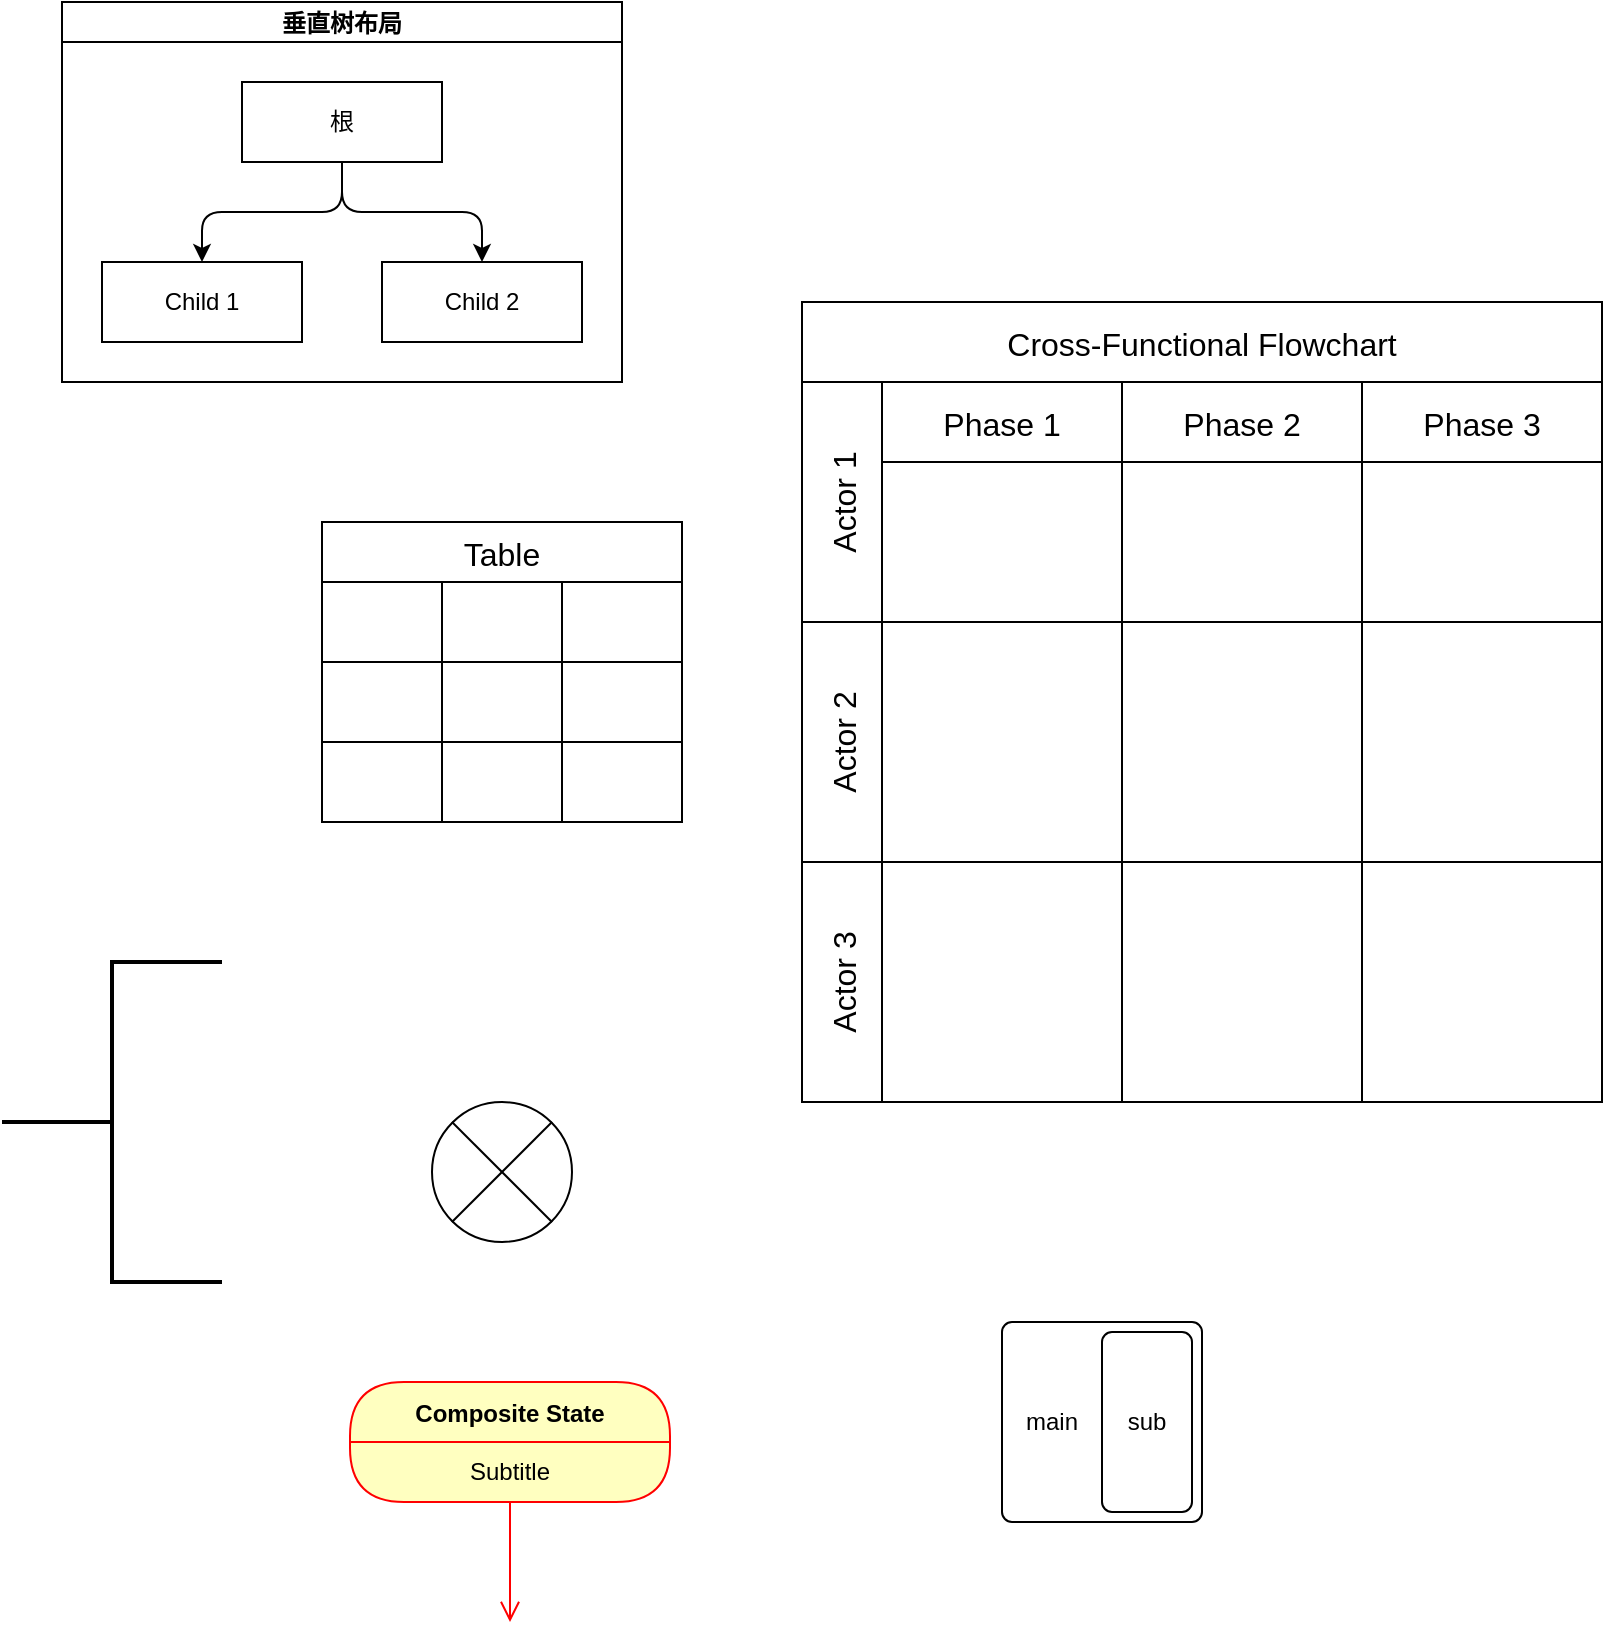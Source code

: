 <mxfile version="24.2.2" type="github">
  <diagram name="第 1 页" id="y74rL2vR_3r3dd6qTDOM">
    <mxGraphModel dx="1221" dy="725" grid="1" gridSize="10" guides="1" tooltips="1" connect="1" arrows="1" fold="1" page="1" pageScale="1" pageWidth="827" pageHeight="1169" math="0" shadow="0">
      <root>
        <mxCell id="0" />
        <mxCell id="1" parent="0" />
        <mxCell id="ryBqv2oGCtLcRO_PvEW2-1" value="Table" style="shape=table;startSize=30;container=1;collapsible=0;childLayout=tableLayout;strokeColor=default;fontSize=16;" vertex="1" parent="1">
          <mxGeometry x="320" y="300" width="180" height="150" as="geometry" />
        </mxCell>
        <mxCell id="ryBqv2oGCtLcRO_PvEW2-2" value="" style="shape=tableRow;horizontal=0;startSize=0;swimlaneHead=0;swimlaneBody=0;strokeColor=inherit;top=0;left=0;bottom=0;right=0;collapsible=0;dropTarget=0;fillColor=none;points=[[0,0.5],[1,0.5]];portConstraint=eastwest;fontSize=16;" vertex="1" parent="ryBqv2oGCtLcRO_PvEW2-1">
          <mxGeometry y="30" width="180" height="40" as="geometry" />
        </mxCell>
        <mxCell id="ryBqv2oGCtLcRO_PvEW2-3" value="" style="shape=partialRectangle;html=1;whiteSpace=wrap;connectable=0;strokeColor=inherit;overflow=hidden;fillColor=none;top=0;left=0;bottom=0;right=0;pointerEvents=1;fontSize=16;" vertex="1" parent="ryBqv2oGCtLcRO_PvEW2-2">
          <mxGeometry width="60" height="40" as="geometry">
            <mxRectangle width="60" height="40" as="alternateBounds" />
          </mxGeometry>
        </mxCell>
        <mxCell id="ryBqv2oGCtLcRO_PvEW2-4" value="" style="shape=partialRectangle;html=1;whiteSpace=wrap;connectable=0;strokeColor=inherit;overflow=hidden;fillColor=none;top=0;left=0;bottom=0;right=0;pointerEvents=1;fontSize=16;" vertex="1" parent="ryBqv2oGCtLcRO_PvEW2-2">
          <mxGeometry x="60" width="60" height="40" as="geometry">
            <mxRectangle width="60" height="40" as="alternateBounds" />
          </mxGeometry>
        </mxCell>
        <mxCell id="ryBqv2oGCtLcRO_PvEW2-5" value="" style="shape=partialRectangle;html=1;whiteSpace=wrap;connectable=0;strokeColor=inherit;overflow=hidden;fillColor=none;top=0;left=0;bottom=0;right=0;pointerEvents=1;fontSize=16;" vertex="1" parent="ryBqv2oGCtLcRO_PvEW2-2">
          <mxGeometry x="120" width="60" height="40" as="geometry">
            <mxRectangle width="60" height="40" as="alternateBounds" />
          </mxGeometry>
        </mxCell>
        <mxCell id="ryBqv2oGCtLcRO_PvEW2-6" value="" style="shape=tableRow;horizontal=0;startSize=0;swimlaneHead=0;swimlaneBody=0;strokeColor=inherit;top=0;left=0;bottom=0;right=0;collapsible=0;dropTarget=0;fillColor=none;points=[[0,0.5],[1,0.5]];portConstraint=eastwest;fontSize=16;" vertex="1" parent="ryBqv2oGCtLcRO_PvEW2-1">
          <mxGeometry y="70" width="180" height="40" as="geometry" />
        </mxCell>
        <mxCell id="ryBqv2oGCtLcRO_PvEW2-7" value="" style="shape=partialRectangle;html=1;whiteSpace=wrap;connectable=0;strokeColor=inherit;overflow=hidden;fillColor=none;top=0;left=0;bottom=0;right=0;pointerEvents=1;fontSize=16;" vertex="1" parent="ryBqv2oGCtLcRO_PvEW2-6">
          <mxGeometry width="60" height="40" as="geometry">
            <mxRectangle width="60" height="40" as="alternateBounds" />
          </mxGeometry>
        </mxCell>
        <mxCell id="ryBqv2oGCtLcRO_PvEW2-8" value="" style="shape=partialRectangle;html=1;whiteSpace=wrap;connectable=0;strokeColor=inherit;overflow=hidden;fillColor=none;top=0;left=0;bottom=0;right=0;pointerEvents=1;fontSize=16;" vertex="1" parent="ryBqv2oGCtLcRO_PvEW2-6">
          <mxGeometry x="60" width="60" height="40" as="geometry">
            <mxRectangle width="60" height="40" as="alternateBounds" />
          </mxGeometry>
        </mxCell>
        <mxCell id="ryBqv2oGCtLcRO_PvEW2-9" value="" style="shape=partialRectangle;html=1;whiteSpace=wrap;connectable=0;strokeColor=inherit;overflow=hidden;fillColor=none;top=0;left=0;bottom=0;right=0;pointerEvents=1;fontSize=16;" vertex="1" parent="ryBqv2oGCtLcRO_PvEW2-6">
          <mxGeometry x="120" width="60" height="40" as="geometry">
            <mxRectangle width="60" height="40" as="alternateBounds" />
          </mxGeometry>
        </mxCell>
        <mxCell id="ryBqv2oGCtLcRO_PvEW2-10" value="" style="shape=tableRow;horizontal=0;startSize=0;swimlaneHead=0;swimlaneBody=0;strokeColor=inherit;top=0;left=0;bottom=0;right=0;collapsible=0;dropTarget=0;fillColor=none;points=[[0,0.5],[1,0.5]];portConstraint=eastwest;fontSize=16;" vertex="1" parent="ryBqv2oGCtLcRO_PvEW2-1">
          <mxGeometry y="110" width="180" height="40" as="geometry" />
        </mxCell>
        <mxCell id="ryBqv2oGCtLcRO_PvEW2-11" value="" style="shape=partialRectangle;html=1;whiteSpace=wrap;connectable=0;strokeColor=inherit;overflow=hidden;fillColor=none;top=0;left=0;bottom=0;right=0;pointerEvents=1;fontSize=16;" vertex="1" parent="ryBqv2oGCtLcRO_PvEW2-10">
          <mxGeometry width="60" height="40" as="geometry">
            <mxRectangle width="60" height="40" as="alternateBounds" />
          </mxGeometry>
        </mxCell>
        <mxCell id="ryBqv2oGCtLcRO_PvEW2-12" value="" style="shape=partialRectangle;html=1;whiteSpace=wrap;connectable=0;strokeColor=inherit;overflow=hidden;fillColor=none;top=0;left=0;bottom=0;right=0;pointerEvents=1;fontSize=16;" vertex="1" parent="ryBqv2oGCtLcRO_PvEW2-10">
          <mxGeometry x="60" width="60" height="40" as="geometry">
            <mxRectangle width="60" height="40" as="alternateBounds" />
          </mxGeometry>
        </mxCell>
        <mxCell id="ryBqv2oGCtLcRO_PvEW2-13" value="" style="shape=partialRectangle;html=1;whiteSpace=wrap;connectable=0;strokeColor=inherit;overflow=hidden;fillColor=none;top=0;left=0;bottom=0;right=0;pointerEvents=1;fontSize=16;" vertex="1" parent="ryBqv2oGCtLcRO_PvEW2-10">
          <mxGeometry x="120" width="60" height="40" as="geometry">
            <mxRectangle width="60" height="40" as="alternateBounds" />
          </mxGeometry>
        </mxCell>
        <mxCell id="ryBqv2oGCtLcRO_PvEW2-14" value="Cross-Functional Flowchart" style="shape=table;childLayout=tableLayout;startSize=40;collapsible=0;recursiveResize=0;expand=0;fontSize=16;" vertex="1" parent="1">
          <mxGeometry x="560" y="190" width="400" height="400" as="geometry" />
        </mxCell>
        <mxCell id="ryBqv2oGCtLcRO_PvEW2-15" value="Actor 1" style="shape=tableRow;horizontal=0;swimlaneHead=0;swimlaneBody=0;top=0;left=0;strokeColor=inherit;bottom=0;right=0;dropTarget=0;fontStyle=0;fillColor=none;points=[[0,0.5],[1,0.5]];portConstraint=eastwest;startSize=40;collapsible=0;recursiveResize=0;expand=0;fontSize=16;" vertex="1" parent="ryBqv2oGCtLcRO_PvEW2-14">
          <mxGeometry y="40" width="400" height="120" as="geometry" />
        </mxCell>
        <mxCell id="ryBqv2oGCtLcRO_PvEW2-16" value="Phase 1" style="swimlane;swimlaneHead=0;swimlaneBody=0;fontStyle=0;strokeColor=inherit;connectable=0;fillColor=none;startSize=40;collapsible=0;recursiveResize=0;expand=0;fontSize=16;" vertex="1" parent="ryBqv2oGCtLcRO_PvEW2-15">
          <mxGeometry x="40" width="120" height="120" as="geometry">
            <mxRectangle width="120" height="120" as="alternateBounds" />
          </mxGeometry>
        </mxCell>
        <mxCell id="ryBqv2oGCtLcRO_PvEW2-17" value="Phase 2" style="swimlane;swimlaneHead=0;swimlaneBody=0;fontStyle=0;strokeColor=inherit;connectable=0;fillColor=none;startSize=40;collapsible=0;recursiveResize=0;expand=0;fontSize=16;" vertex="1" parent="ryBqv2oGCtLcRO_PvEW2-15">
          <mxGeometry x="160" width="120" height="120" as="geometry">
            <mxRectangle width="120" height="120" as="alternateBounds" />
          </mxGeometry>
        </mxCell>
        <mxCell id="ryBqv2oGCtLcRO_PvEW2-18" value="Phase 3" style="swimlane;swimlaneHead=0;swimlaneBody=0;fontStyle=0;strokeColor=inherit;connectable=0;fillColor=none;startSize=40;collapsible=0;recursiveResize=0;expand=0;fontSize=16;" vertex="1" parent="ryBqv2oGCtLcRO_PvEW2-15">
          <mxGeometry x="280" width="120" height="120" as="geometry">
            <mxRectangle width="120" height="120" as="alternateBounds" />
          </mxGeometry>
        </mxCell>
        <mxCell id="ryBqv2oGCtLcRO_PvEW2-19" value="Actor 2" style="shape=tableRow;horizontal=0;swimlaneHead=0;swimlaneBody=0;top=0;left=0;strokeColor=inherit;bottom=0;right=0;dropTarget=0;fontStyle=0;fillColor=none;points=[[0,0.5],[1,0.5]];portConstraint=eastwest;startSize=40;collapsible=0;recursiveResize=0;expand=0;fontSize=16;" vertex="1" parent="ryBqv2oGCtLcRO_PvEW2-14">
          <mxGeometry y="160" width="400" height="120" as="geometry" />
        </mxCell>
        <mxCell id="ryBqv2oGCtLcRO_PvEW2-20" value="" style="swimlane;swimlaneHead=0;swimlaneBody=0;fontStyle=0;connectable=0;strokeColor=inherit;fillColor=none;startSize=0;collapsible=0;recursiveResize=0;expand=0;fontSize=16;" vertex="1" parent="ryBqv2oGCtLcRO_PvEW2-19">
          <mxGeometry x="40" width="120" height="120" as="geometry">
            <mxRectangle width="120" height="120" as="alternateBounds" />
          </mxGeometry>
        </mxCell>
        <mxCell id="ryBqv2oGCtLcRO_PvEW2-21" value="" style="swimlane;swimlaneHead=0;swimlaneBody=0;fontStyle=0;connectable=0;strokeColor=inherit;fillColor=none;startSize=0;collapsible=0;recursiveResize=0;expand=0;fontSize=16;" vertex="1" parent="ryBqv2oGCtLcRO_PvEW2-19">
          <mxGeometry x="160" width="120" height="120" as="geometry">
            <mxRectangle width="120" height="120" as="alternateBounds" />
          </mxGeometry>
        </mxCell>
        <mxCell id="ryBqv2oGCtLcRO_PvEW2-22" value="" style="swimlane;swimlaneHead=0;swimlaneBody=0;fontStyle=0;connectable=0;strokeColor=inherit;fillColor=none;startSize=0;collapsible=0;recursiveResize=0;expand=0;fontSize=16;" vertex="1" parent="ryBqv2oGCtLcRO_PvEW2-19">
          <mxGeometry x="280" width="120" height="120" as="geometry">
            <mxRectangle width="120" height="120" as="alternateBounds" />
          </mxGeometry>
        </mxCell>
        <mxCell id="ryBqv2oGCtLcRO_PvEW2-23" value="Actor 3" style="shape=tableRow;horizontal=0;swimlaneHead=0;swimlaneBody=0;top=0;left=0;strokeColor=inherit;bottom=0;right=0;dropTarget=0;fontStyle=0;fillColor=none;points=[[0,0.5],[1,0.5]];portConstraint=eastwest;startSize=40;collapsible=0;recursiveResize=0;expand=0;fontSize=16;" vertex="1" parent="ryBqv2oGCtLcRO_PvEW2-14">
          <mxGeometry y="280" width="400" height="120" as="geometry" />
        </mxCell>
        <mxCell id="ryBqv2oGCtLcRO_PvEW2-24" value="" style="swimlane;swimlaneHead=0;swimlaneBody=0;fontStyle=0;connectable=0;strokeColor=inherit;fillColor=none;startSize=0;collapsible=0;recursiveResize=0;expand=0;fontSize=16;" vertex="1" parent="ryBqv2oGCtLcRO_PvEW2-23">
          <mxGeometry x="40" width="120" height="120" as="geometry">
            <mxRectangle width="120" height="120" as="alternateBounds" />
          </mxGeometry>
        </mxCell>
        <mxCell id="ryBqv2oGCtLcRO_PvEW2-25" value="" style="swimlane;swimlaneHead=0;swimlaneBody=0;fontStyle=0;connectable=0;strokeColor=inherit;fillColor=none;startSize=0;collapsible=0;recursiveResize=0;expand=0;fontSize=16;" vertex="1" parent="ryBqv2oGCtLcRO_PvEW2-23">
          <mxGeometry x="160" width="120" height="120" as="geometry">
            <mxRectangle width="120" height="120" as="alternateBounds" />
          </mxGeometry>
        </mxCell>
        <mxCell id="ryBqv2oGCtLcRO_PvEW2-26" value="" style="swimlane;swimlaneHead=0;swimlaneBody=0;fontStyle=0;connectable=0;strokeColor=inherit;fillColor=none;startSize=0;collapsible=0;recursiveResize=0;expand=0;fontSize=16;" vertex="1" parent="ryBqv2oGCtLcRO_PvEW2-23">
          <mxGeometry x="280" width="120" height="120" as="geometry">
            <mxRectangle width="120" height="120" as="alternateBounds" />
          </mxGeometry>
        </mxCell>
        <mxCell id="ryBqv2oGCtLcRO_PvEW2-27" value="垂直树布局" style="swimlane;startSize=20;horizontal=1;childLayout=treeLayout;horizontalTree=0;resizable=0;containerType=tree;fontSize=12;" vertex="1" parent="1">
          <mxGeometry x="190" y="40" width="280" height="190" as="geometry" />
        </mxCell>
        <mxCell id="ryBqv2oGCtLcRO_PvEW2-28" value="&lt;font style=&quot;vertical-align: inherit;&quot;&gt;&lt;font style=&quot;vertical-align: inherit;&quot;&gt;根&lt;/font&gt;&lt;/font&gt;" style="whiteSpace=wrap;html=1;" vertex="1" parent="ryBqv2oGCtLcRO_PvEW2-27">
          <mxGeometry x="90" y="40" width="100" height="40" as="geometry" />
        </mxCell>
        <mxCell id="ryBqv2oGCtLcRO_PvEW2-29" value="Child 1" style="whiteSpace=wrap;html=1;" vertex="1" parent="ryBqv2oGCtLcRO_PvEW2-27">
          <mxGeometry x="20" y="130" width="100" height="40" as="geometry" />
        </mxCell>
        <mxCell id="ryBqv2oGCtLcRO_PvEW2-30" value="" style="edgeStyle=elbowEdgeStyle;elbow=vertical;html=1;rounded=1;curved=0;sourcePerimeterSpacing=0;targetPerimeterSpacing=0;startSize=6;endSize=6;" edge="1" parent="ryBqv2oGCtLcRO_PvEW2-27" source="ryBqv2oGCtLcRO_PvEW2-28" target="ryBqv2oGCtLcRO_PvEW2-29">
          <mxGeometry relative="1" as="geometry" />
        </mxCell>
        <mxCell id="ryBqv2oGCtLcRO_PvEW2-31" value="Child 2" style="whiteSpace=wrap;html=1;" vertex="1" parent="ryBqv2oGCtLcRO_PvEW2-27">
          <mxGeometry x="160" y="130" width="100" height="40" as="geometry" />
        </mxCell>
        <mxCell id="ryBqv2oGCtLcRO_PvEW2-32" value="" style="edgeStyle=elbowEdgeStyle;elbow=vertical;html=1;rounded=1;curved=0;sourcePerimeterSpacing=0;targetPerimeterSpacing=0;startSize=6;endSize=6;" edge="1" parent="ryBqv2oGCtLcRO_PvEW2-27" source="ryBqv2oGCtLcRO_PvEW2-28" target="ryBqv2oGCtLcRO_PvEW2-31">
          <mxGeometry relative="1" as="geometry" />
        </mxCell>
        <mxCell id="ryBqv2oGCtLcRO_PvEW2-33" value="" style="strokeWidth=2;html=1;shape=mxgraph.flowchart.annotation_2;align=left;labelPosition=right;pointerEvents=1;" vertex="1" parent="1">
          <mxGeometry x="160" y="520" width="110" height="160" as="geometry" />
        </mxCell>
        <mxCell id="ryBqv2oGCtLcRO_PvEW2-34" value="" style="verticalLabelPosition=bottom;verticalAlign=top;html=1;shape=mxgraph.flowchart.or;" vertex="1" parent="1">
          <mxGeometry x="375" y="590" width="70" height="70" as="geometry" />
        </mxCell>
        <mxCell id="ryBqv2oGCtLcRO_PvEW2-35" value="" style="rounded=1;absoluteArcSize=1;html=1;arcSize=10;" vertex="1" parent="1">
          <mxGeometry x="660" y="700" width="100" height="100" as="geometry" />
        </mxCell>
        <mxCell id="ryBqv2oGCtLcRO_PvEW2-36" value="main" style="html=1;shape=mxgraph.er.anchor;whiteSpace=wrap;" vertex="1" parent="ryBqv2oGCtLcRO_PvEW2-35">
          <mxGeometry width="50" height="100" as="geometry" />
        </mxCell>
        <mxCell id="ryBqv2oGCtLcRO_PvEW2-37" value="sub" style="rounded=1;absoluteArcSize=1;html=1;arcSize=10;whiteSpace=wrap;points=[];strokeColor=inherit;fillColor=inherit;" vertex="1" parent="ryBqv2oGCtLcRO_PvEW2-35">
          <mxGeometry x="50" y="5" width="45" height="90" as="geometry" />
        </mxCell>
        <mxCell id="ryBqv2oGCtLcRO_PvEW2-38" value="Composite State" style="swimlane;fontStyle=1;align=center;verticalAlign=middle;childLayout=stackLayout;horizontal=1;startSize=30;horizontalStack=0;resizeParent=0;resizeLast=1;container=0;fontColor=#000000;collapsible=0;rounded=1;arcSize=30;strokeColor=#ff0000;fillColor=#ffffc0;swimlaneFillColor=#ffffc0;dropTarget=0;" vertex="1" parent="1">
          <mxGeometry x="334" y="730" width="160" height="60" as="geometry" />
        </mxCell>
        <mxCell id="ryBqv2oGCtLcRO_PvEW2-39" value="Subtitle" style="text;html=1;strokeColor=none;fillColor=none;align=center;verticalAlign=middle;spacingLeft=4;spacingRight=4;whiteSpace=wrap;overflow=hidden;rotatable=0;fontColor=#000000;" vertex="1" parent="ryBqv2oGCtLcRO_PvEW2-38">
          <mxGeometry y="30" width="160" height="30" as="geometry" />
        </mxCell>
        <mxCell id="ryBqv2oGCtLcRO_PvEW2-40" value="" style="edgeStyle=orthogonalEdgeStyle;html=1;verticalAlign=bottom;endArrow=open;endSize=8;strokeColor=#ff0000;rounded=0;" edge="1" source="ryBqv2oGCtLcRO_PvEW2-38" parent="1">
          <mxGeometry relative="1" as="geometry">
            <mxPoint x="414" y="850" as="targetPoint" />
          </mxGeometry>
        </mxCell>
      </root>
    </mxGraphModel>
  </diagram>
</mxfile>
